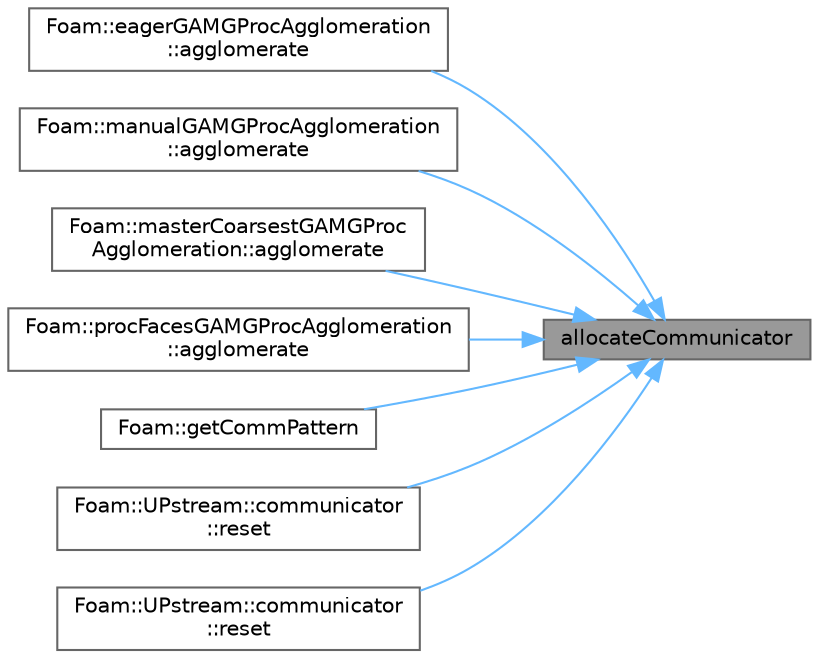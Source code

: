 digraph "allocateCommunicator"
{
 // LATEX_PDF_SIZE
  bgcolor="transparent";
  edge [fontname=Helvetica,fontsize=10,labelfontname=Helvetica,labelfontsize=10];
  node [fontname=Helvetica,fontsize=10,shape=box,height=0.2,width=0.4];
  rankdir="RL";
  Node1 [id="Node000001",label="allocateCommunicator",height=0.2,width=0.4,color="gray40", fillcolor="grey60", style="filled", fontcolor="black",tooltip=" "];
  Node1 -> Node2 [id="edge1_Node000001_Node000002",dir="back",color="steelblue1",style="solid",tooltip=" "];
  Node2 [id="Node000002",label="Foam::eagerGAMGProcAgglomeration\l::agglomerate",height=0.2,width=0.4,color="grey40", fillcolor="white", style="filled",URL="$classFoam_1_1eagerGAMGProcAgglomeration.html#aafdd9615cff0be3c3c601afb8526aee5",tooltip=" "];
  Node1 -> Node3 [id="edge2_Node000001_Node000003",dir="back",color="steelblue1",style="solid",tooltip=" "];
  Node3 [id="Node000003",label="Foam::manualGAMGProcAgglomeration\l::agglomerate",height=0.2,width=0.4,color="grey40", fillcolor="white", style="filled",URL="$classFoam_1_1manualGAMGProcAgglomeration.html#aafdd9615cff0be3c3c601afb8526aee5",tooltip=" "];
  Node1 -> Node4 [id="edge3_Node000001_Node000004",dir="back",color="steelblue1",style="solid",tooltip=" "];
  Node4 [id="Node000004",label="Foam::masterCoarsestGAMGProc\lAgglomeration::agglomerate",height=0.2,width=0.4,color="grey40", fillcolor="white", style="filled",URL="$classFoam_1_1masterCoarsestGAMGProcAgglomeration.html#aafdd9615cff0be3c3c601afb8526aee5",tooltip=" "];
  Node1 -> Node5 [id="edge4_Node000001_Node000005",dir="back",color="steelblue1",style="solid",tooltip=" "];
  Node5 [id="Node000005",label="Foam::procFacesGAMGProcAgglomeration\l::agglomerate",height=0.2,width=0.4,color="grey40", fillcolor="white", style="filled",URL="$classFoam_1_1procFacesGAMGProcAgglomeration.html#aafdd9615cff0be3c3c601afb8526aee5",tooltip=" "];
  Node1 -> Node6 [id="edge5_Node000001_Node000006",dir="back",color="steelblue1",style="solid",tooltip=" "];
  Node6 [id="Node000006",label="Foam::getCommPattern",height=0.2,width=0.4,color="grey40", fillcolor="white", style="filled",URL="$namespaceFoam.html#ae86a394c364ce35fe5c475b2d13148b8",tooltip=" "];
  Node1 -> Node7 [id="edge6_Node000001_Node000007",dir="back",color="steelblue1",style="solid",tooltip=" "];
  Node7 [id="Node000007",label="Foam::UPstream::communicator\l::reset",height=0.2,width=0.4,color="grey40", fillcolor="white", style="filled",URL="$classFoam_1_1UPstream_1_1communicator.html#a8d1fd853d8f62146da6c17c786edef4b",tooltip=" "];
  Node1 -> Node8 [id="edge7_Node000001_Node000008",dir="back",color="steelblue1",style="solid",tooltip=" "];
  Node8 [id="Node000008",label="Foam::UPstream::communicator\l::reset",height=0.2,width=0.4,color="grey40", fillcolor="white", style="filled",URL="$classFoam_1_1UPstream_1_1communicator.html#af90d00c912b3aec6a3614a4dc0c3fd10",tooltip=" "];
}
